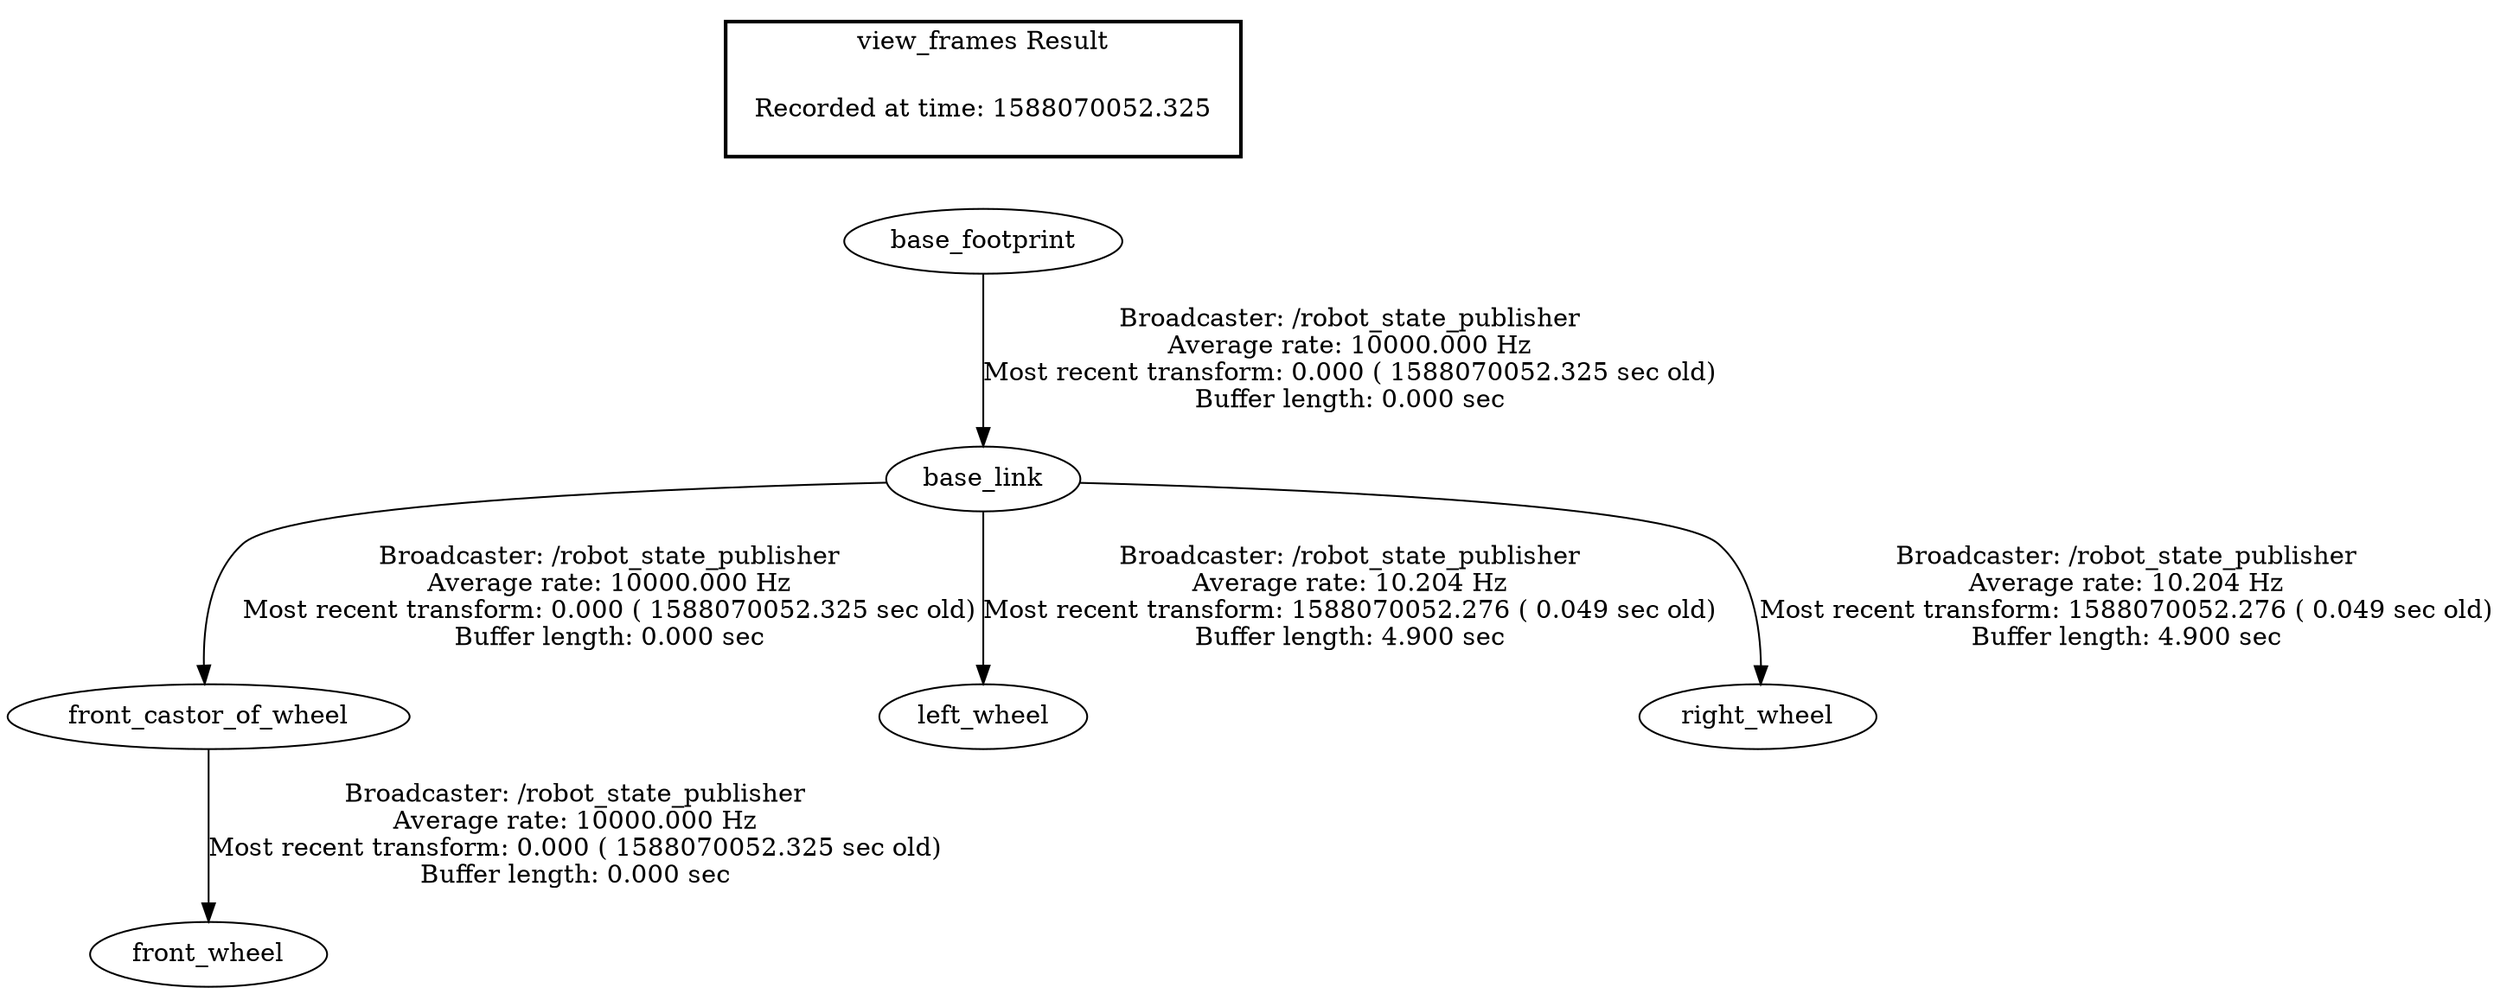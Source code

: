 digraph G {
"base_footprint" -> "base_link"[label="Broadcaster: /robot_state_publisher\nAverage rate: 10000.000 Hz\nMost recent transform: 0.000 ( 1588070052.325 sec old)\nBuffer length: 0.000 sec\n"];
"base_link" -> "front_castor_of_wheel"[label="Broadcaster: /robot_state_publisher\nAverage rate: 10000.000 Hz\nMost recent transform: 0.000 ( 1588070052.325 sec old)\nBuffer length: 0.000 sec\n"];
"front_castor_of_wheel" -> "front_wheel"[label="Broadcaster: /robot_state_publisher\nAverage rate: 10000.000 Hz\nMost recent transform: 0.000 ( 1588070052.325 sec old)\nBuffer length: 0.000 sec\n"];
"base_link" -> "left_wheel"[label="Broadcaster: /robot_state_publisher\nAverage rate: 10.204 Hz\nMost recent transform: 1588070052.276 ( 0.049 sec old)\nBuffer length: 4.900 sec\n"];
"base_link" -> "right_wheel"[label="Broadcaster: /robot_state_publisher\nAverage rate: 10.204 Hz\nMost recent transform: 1588070052.276 ( 0.049 sec old)\nBuffer length: 4.900 sec\n"];
edge [style=invis];
 subgraph cluster_legend { style=bold; color=black; label ="view_frames Result";
"Recorded at time: 1588070052.325"[ shape=plaintext ] ;
 }->"base_footprint";
}